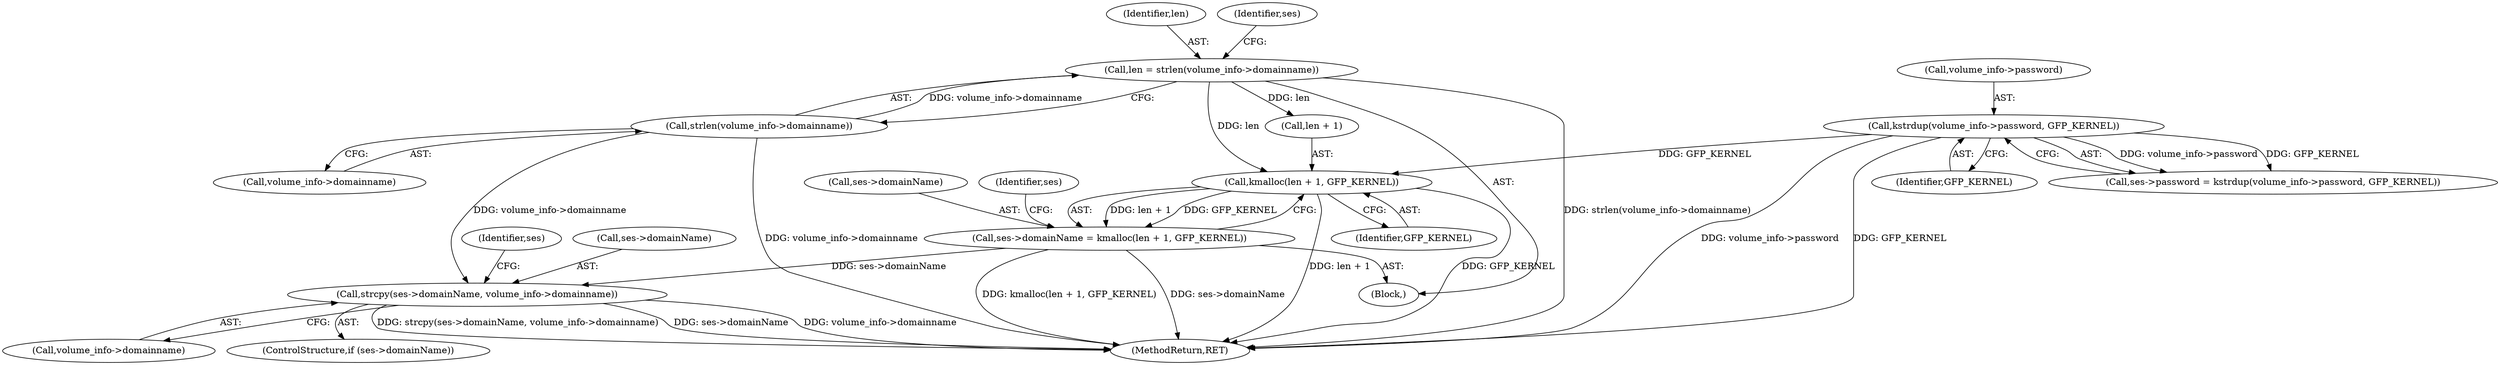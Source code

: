 digraph "0_linux_4ff67b720c02c36e54d55b88c2931879b7db1cd2_0@API" {
"1000306" [label="(Call,kmalloc(len + 1, GFP_KERNEL))"];
"1000296" [label="(Call,len = strlen(volume_info->domainname))"];
"1000298" [label="(Call,strlen(volume_info->domainname))"];
"1000279" [label="(Call,kstrdup(volume_info->password, GFP_KERNEL))"];
"1000302" [label="(Call,ses->domainName = kmalloc(len + 1, GFP_KERNEL))"];
"1000315" [label="(Call,strcpy(ses->domainName, volume_info->domainname))"];
"1000283" [label="(Identifier,GFP_KERNEL)"];
"1000294" [label="(Block,)"];
"1000299" [label="(Call,volume_info->domainname)"];
"1000275" [label="(Call,ses->password = kstrdup(volume_info->password, GFP_KERNEL))"];
"1000280" [label="(Call,volume_info->password)"];
"1000279" [label="(Call,kstrdup(volume_info->password, GFP_KERNEL))"];
"1000313" [label="(Identifier,ses)"];
"1000324" [label="(Identifier,ses)"];
"1000296" [label="(Call,len = strlen(volume_info->domainname))"];
"1000315" [label="(Call,strcpy(ses->domainName, volume_info->domainname))"];
"1000311" [label="(ControlStructure,if (ses->domainName))"];
"1000392" [label="(MethodReturn,RET)"];
"1000302" [label="(Call,ses->domainName = kmalloc(len + 1, GFP_KERNEL))"];
"1000306" [label="(Call,kmalloc(len + 1, GFP_KERNEL))"];
"1000319" [label="(Call,volume_info->domainname)"];
"1000298" [label="(Call,strlen(volume_info->domainname))"];
"1000297" [label="(Identifier,len)"];
"1000303" [label="(Call,ses->domainName)"];
"1000304" [label="(Identifier,ses)"];
"1000307" [label="(Call,len + 1)"];
"1000316" [label="(Call,ses->domainName)"];
"1000310" [label="(Identifier,GFP_KERNEL)"];
"1000306" -> "1000302"  [label="AST: "];
"1000306" -> "1000310"  [label="CFG: "];
"1000307" -> "1000306"  [label="AST: "];
"1000310" -> "1000306"  [label="AST: "];
"1000302" -> "1000306"  [label="CFG: "];
"1000306" -> "1000392"  [label="DDG: GFP_KERNEL"];
"1000306" -> "1000392"  [label="DDG: len + 1"];
"1000306" -> "1000302"  [label="DDG: len + 1"];
"1000306" -> "1000302"  [label="DDG: GFP_KERNEL"];
"1000296" -> "1000306"  [label="DDG: len"];
"1000279" -> "1000306"  [label="DDG: GFP_KERNEL"];
"1000296" -> "1000294"  [label="AST: "];
"1000296" -> "1000298"  [label="CFG: "];
"1000297" -> "1000296"  [label="AST: "];
"1000298" -> "1000296"  [label="AST: "];
"1000304" -> "1000296"  [label="CFG: "];
"1000296" -> "1000392"  [label="DDG: strlen(volume_info->domainname)"];
"1000298" -> "1000296"  [label="DDG: volume_info->domainname"];
"1000296" -> "1000307"  [label="DDG: len"];
"1000298" -> "1000299"  [label="CFG: "];
"1000299" -> "1000298"  [label="AST: "];
"1000298" -> "1000392"  [label="DDG: volume_info->domainname"];
"1000298" -> "1000315"  [label="DDG: volume_info->domainname"];
"1000279" -> "1000275"  [label="AST: "];
"1000279" -> "1000283"  [label="CFG: "];
"1000280" -> "1000279"  [label="AST: "];
"1000283" -> "1000279"  [label="AST: "];
"1000275" -> "1000279"  [label="CFG: "];
"1000279" -> "1000392"  [label="DDG: volume_info->password"];
"1000279" -> "1000392"  [label="DDG: GFP_KERNEL"];
"1000279" -> "1000275"  [label="DDG: volume_info->password"];
"1000279" -> "1000275"  [label="DDG: GFP_KERNEL"];
"1000302" -> "1000294"  [label="AST: "];
"1000303" -> "1000302"  [label="AST: "];
"1000313" -> "1000302"  [label="CFG: "];
"1000302" -> "1000392"  [label="DDG: ses->domainName"];
"1000302" -> "1000392"  [label="DDG: kmalloc(len + 1, GFP_KERNEL)"];
"1000302" -> "1000315"  [label="DDG: ses->domainName"];
"1000315" -> "1000311"  [label="AST: "];
"1000315" -> "1000319"  [label="CFG: "];
"1000316" -> "1000315"  [label="AST: "];
"1000319" -> "1000315"  [label="AST: "];
"1000324" -> "1000315"  [label="CFG: "];
"1000315" -> "1000392"  [label="DDG: strcpy(ses->domainName, volume_info->domainname)"];
"1000315" -> "1000392"  [label="DDG: ses->domainName"];
"1000315" -> "1000392"  [label="DDG: volume_info->domainname"];
}
